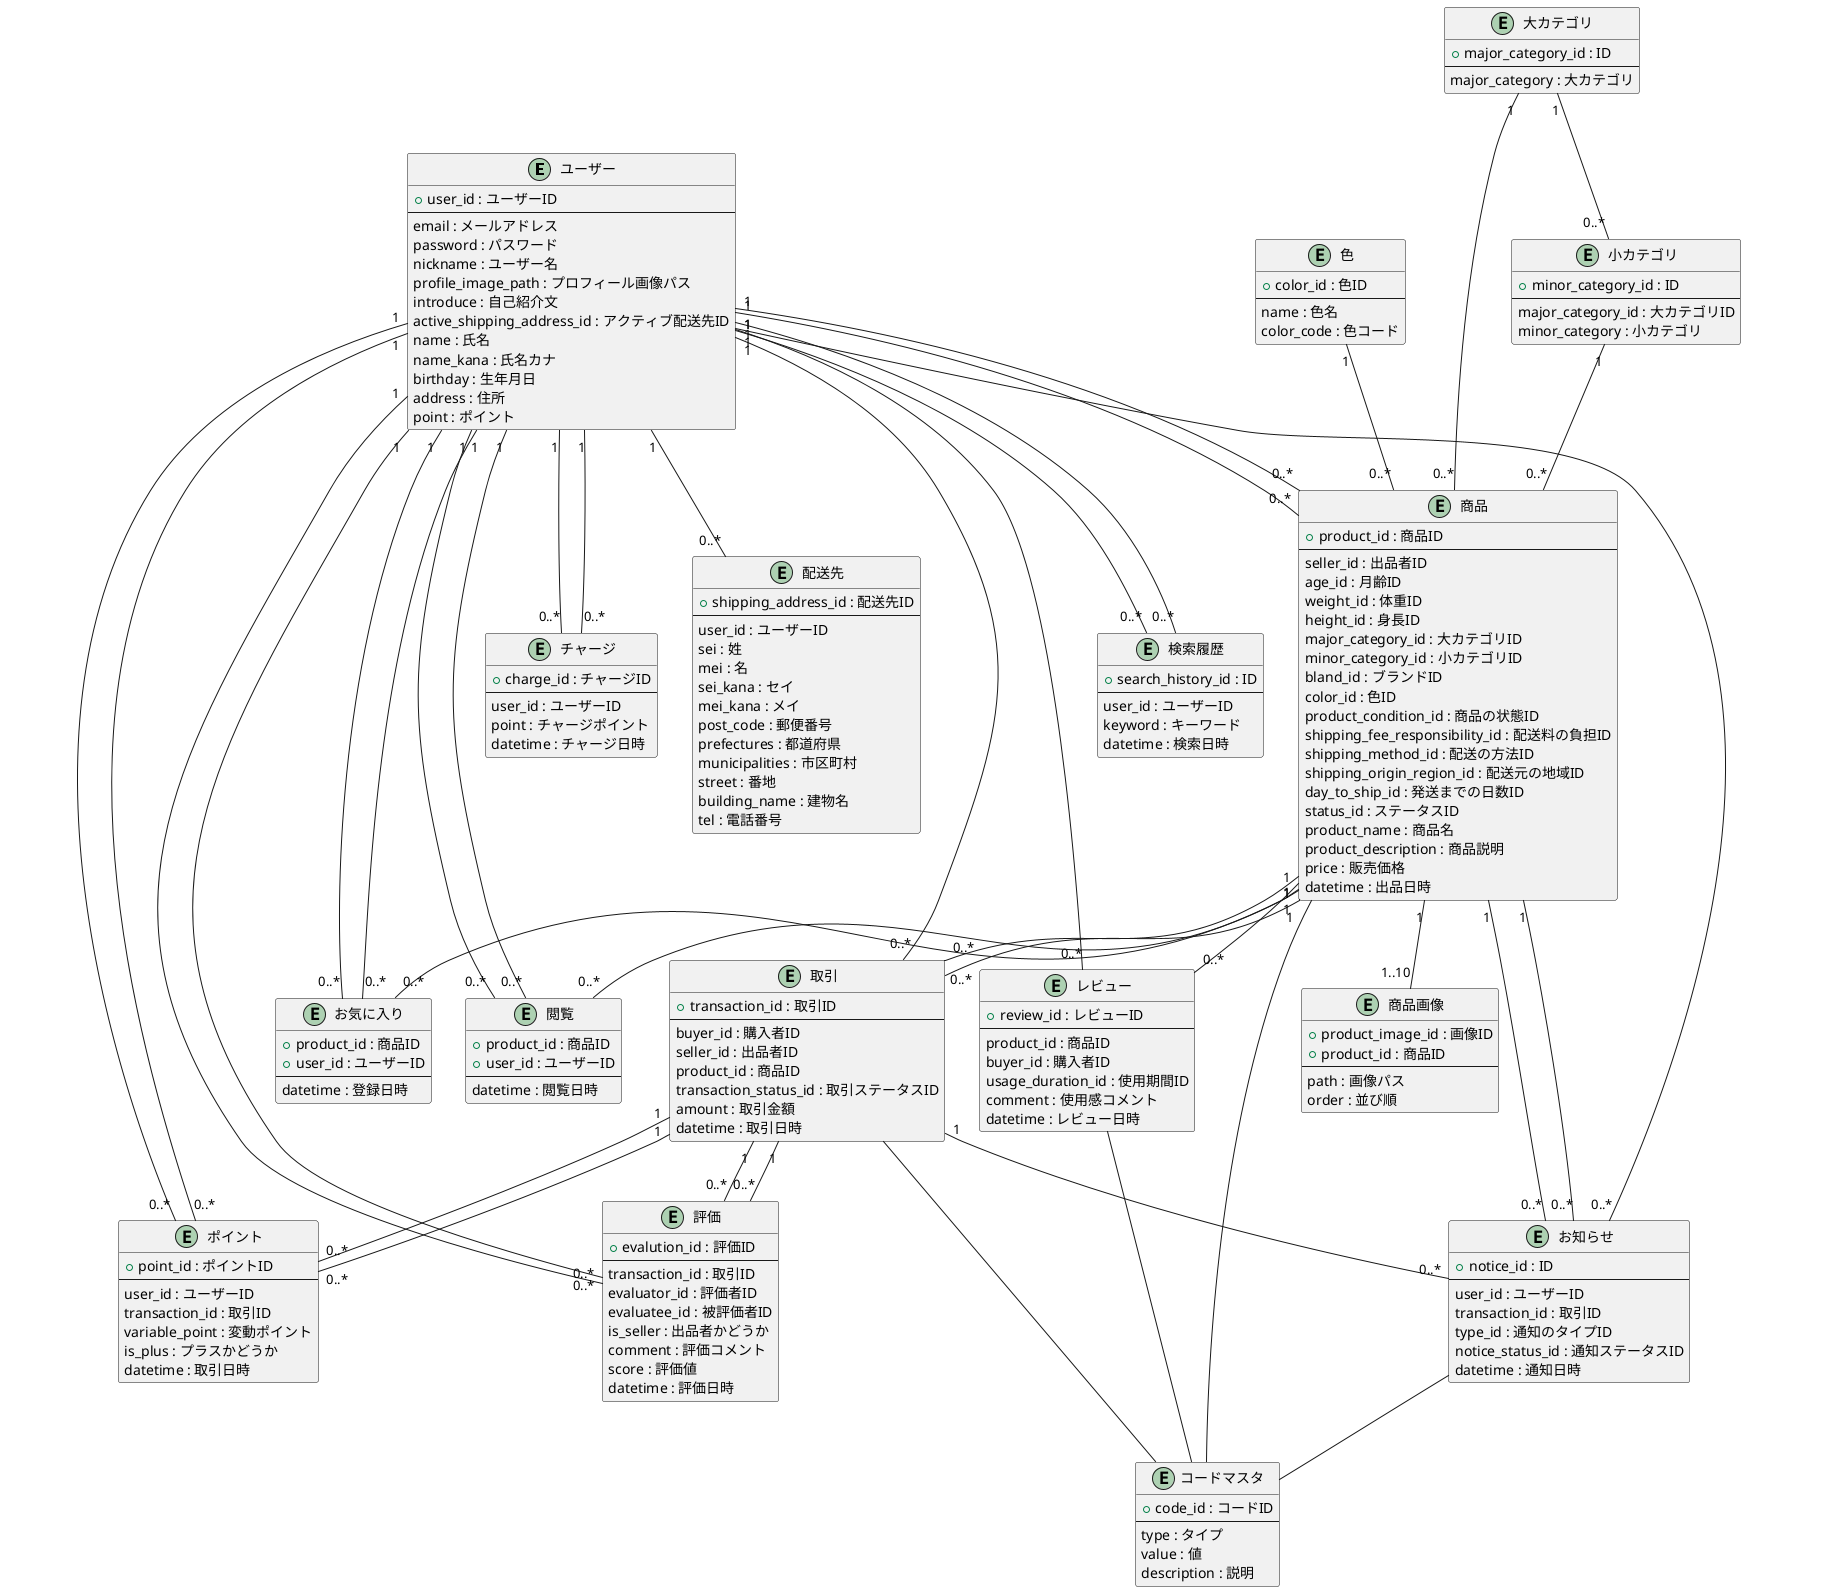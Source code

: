 @startuml

entity "ユーザー" as user {
  + user_id : ユーザーID
  --
  email : メールアドレス
  password : パスワード
  nickname : ユーザー名
  profile_image_path : プロフィール画像パス
  introduce : 自己紹介文
  active_shipping_address_id : アクティブ配送先ID
  name : 氏名
  name_kana : 氏名カナ
  birthday : 生年月日
  address : 住所
  point : ポイント
}

entity "配送先" as shipping_address {
  + shipping_address_id : 配送先ID
  --
  user_id : ユーザーID
  sei : 姓
  mei : 名
  sei_kana : セイ
  mei_kana : メイ
  post_code : 郵便番号
  prefectures : 都道府県
  municipalities : 市区町村
  street : 番地
  building_name : 建物名
  tel : 電話番号
}

entity "検索履歴" as search_history {
  + search_history_id : ID
  --
  user_id : ユーザーID
  keyword : キーワード
  datetime : 検索日時
}

entity "取引" as transaction {
  + transaction_id : 取引ID
  --
  buyer_id : 購入者ID
  seller_id : 出品者ID
  product_id : 商品ID
  transaction_status_id : 取引ステータスID
  amount : 取引金額
  datetime : 取引日時
}

entity "ポイント" as point {
  + point_id : ポイントID
  --
  user_id : ユーザーID
  transaction_id : 取引ID
  variable_point : 変動ポイント
  is_plus : プラスかどうか
  datetime : 取引日時
}

entity "お気に入り" as favorite {
  + product_id : 商品ID
  + user_id : ユーザーID
  --
  datetime : 登録日時
}

entity "閲覧" as productviews {
  + product_id : 商品ID
  + user_id : ユーザーID
  --
  datetime : 閲覧日時
}

entity "チャージ" as charge {
  + charge_id : チャージID
  --
  user_id : ユーザーID
  point : チャージポイント
  datetime : チャージ日時
}

entity "レビュー" as review {
  + review_id : レビューID
  --
  product_id : 商品ID
  buyer_id : 購入者ID
  usage_duration_id : 使用期間ID
  comment : 使用感コメント
  datetime : レビュー日時
}

entity "商品" as product {
  + product_id : 商品ID
  --
  seller_id : 出品者ID
  age_id : 月齢ID
  weight_id : 体重ID
  height_id : 身長ID
  major_category_id : 大カテゴリID
  minor_category_id : 小カテゴリID
  bland_id : ブランドID
  color_id : 色ID
  product_condition_id : 商品の状態ID
  shipping_fee_responsibility_id : 配送料の負担ID
  shipping_method_id : 配送の方法ID
  shipping_origin_region_id : 配送元の地域ID
  day_to_ship_id : 発送までの日数ID
  status_id : ステータスID
  product_name : 商品名
  product_description : 商品説明
  price : 販売価格
  datetime : 出品日時
}

entity "商品画像" as product_image {
  + product_image_id : 画像ID
  + product_id : 商品ID
  --
  path : 画像パス
  order : 並び順
}

entity "評価" as evaluation {
  + evalution_id : 評価ID
  --
  transaction_id : 取引ID
  evaluator_id : 評価者ID
  evaluatee_id : 被評価者ID
  is_seller : 出品者かどうか
  comment : 評価コメント
  score : 評価値
  datetime : 評価日時
}

entity "お知らせ" as notice {
  + notice_id : ID
  --
  user_id : ユーザーID
  transaction_id : 取引ID
  type_id : 通知のタイプID
  notice_status_id : 通知ステータスID
  datetime : 通知日時
}

entity "大カテゴリ" as major_category {
  + major_category_id : ID
  --
  major_category : 大カテゴリ
}

entity "小カテゴリ" as minor_category {
  + minor_category_id : ID
  --
  major_category_id : 大カテゴリID
  minor_category : 小カテゴリ
}

entity "色" as color {
  + color_id : 色ID
  --
  name : 色名
  color_code : 色コード
}

entity "コードマスタ" as code_master {
  + code_id : コードID
  --
  type : タイプ
  value : 値
  description : 説明
}

user "1" -- "0..*" shipping_address
user "1" -- "0..*" product
user "1" -- "0..*" transaction
user "1" -- "0..*" search_history
user "1" -- "0..*" point
user "1" -- "0..*" favorite
user "1" -- "0..*" productviews
user "1" -- "0..*" charge
user "1" -- "0..*" review
user "1" -- "0..*" evaluation
user "1" -- "0..*" notice
user "1" -- "0..*" product
product "1" -- "0..*" transaction
product "1" -- "0..*" transaction
product "1" -- "1..10" product_image
user "1" -- "0..*" search_history
user "1" -- "0..*" point
transaction "1" -- "0..*" point
product "1" -- "0..*" favorite
user "1" -- "0..*" favorite
product "1" -- "0..*" productviews
user "1" -- "0..*" productviews
user "1" -- "0..*" charge
product "1" -- "0..*" review
product "1" -- "0..*" notice
major_category "1" -- "0..*" product
minor_category "1" -- "0..*" product
color "1" -- "0..*" product
transaction "1" -- "0..*" evaluation
user "1" -- "0..*" evaluation
major_category "1" -- "0..*" minor_category
transaction "1" -- "0..*" point
transaction "1" -- "0..*" evaluation
transaction "1" -- "0..*" notice
product "1" -- "0..*" notice
product -- code_master
transaction -- code_master
review -- code_master
notice -- code_master
@enduml
